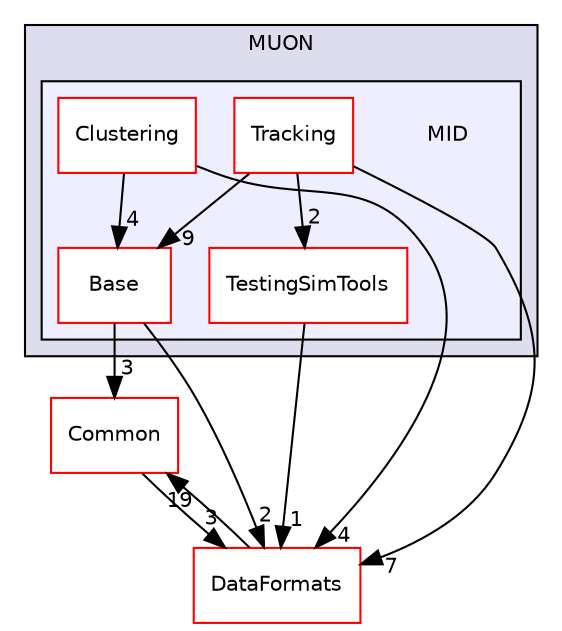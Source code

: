 digraph "/home/travis/build/AliceO2Group/AliceO2/Detectors/MUON/MID" {
  bgcolor=transparent;
  compound=true
  node [ fontsize="10", fontname="Helvetica"];
  edge [ labelfontsize="10", labelfontname="Helvetica"];
  subgraph clusterdir_1cc233fd3b1202b9dad36810b41b97af {
    graph [ bgcolor="#ddddee", pencolor="black", label="MUON" fontname="Helvetica", fontsize="10", URL="dir_1cc233fd3b1202b9dad36810b41b97af.html"]
  subgraph clusterdir_9e24c537087392bd208449d0b48c466c {
    graph [ bgcolor="#eeeeff", pencolor="black", label="" URL="dir_9e24c537087392bd208449d0b48c466c.html"];
    dir_9e24c537087392bd208449d0b48c466c [shape=plaintext label="MID"];
    dir_b5547b1068d53f0f904ee5a2a84992af [shape=box label="Base" color="red" fillcolor="white" style="filled" URL="dir_b5547b1068d53f0f904ee5a2a84992af.html"];
    dir_754f2fe7806627988f6bd801b7f2fe5b [shape=box label="Clustering" color="red" fillcolor="white" style="filled" URL="dir_754f2fe7806627988f6bd801b7f2fe5b.html"];
    dir_3ffb816f6d71c6665c34f0fe3ab9978a [shape=box label="TestingSimTools" color="red" fillcolor="white" style="filled" URL="dir_3ffb816f6d71c6665c34f0fe3ab9978a.html"];
    dir_c6781640d5720511e35c6e7f87460ee7 [shape=box label="Tracking" color="red" fillcolor="white" style="filled" URL="dir_c6781640d5720511e35c6e7f87460ee7.html"];
  }
  }
  dir_4ab6b4cc6a7edbff49100e9123df213f [shape=box label="Common" color="red" URL="dir_4ab6b4cc6a7edbff49100e9123df213f.html"];
  dir_2171f7ec022c5423887b07c69b2f5b48 [shape=box label="DataFormats" color="red" URL="dir_2171f7ec022c5423887b07c69b2f5b48.html"];
  dir_4ab6b4cc6a7edbff49100e9123df213f->dir_2171f7ec022c5423887b07c69b2f5b48 [headlabel="3", labeldistance=1.5 headhref="dir_000016_000056.html"];
  dir_754f2fe7806627988f6bd801b7f2fe5b->dir_b5547b1068d53f0f904ee5a2a84992af [headlabel="4", labeldistance=1.5 headhref="dir_000318_000124.html"];
  dir_754f2fe7806627988f6bd801b7f2fe5b->dir_2171f7ec022c5423887b07c69b2f5b48 [headlabel="4", labeldistance=1.5 headhref="dir_000318_000056.html"];
  dir_c6781640d5720511e35c6e7f87460ee7->dir_3ffb816f6d71c6665c34f0fe3ab9978a [headlabel="2", labeldistance=1.5 headhref="dir_000284_000323.html"];
  dir_c6781640d5720511e35c6e7f87460ee7->dir_b5547b1068d53f0f904ee5a2a84992af [headlabel="9", labeldistance=1.5 headhref="dir_000284_000124.html"];
  dir_c6781640d5720511e35c6e7f87460ee7->dir_2171f7ec022c5423887b07c69b2f5b48 [headlabel="7", labeldistance=1.5 headhref="dir_000284_000056.html"];
  dir_3ffb816f6d71c6665c34f0fe3ab9978a->dir_2171f7ec022c5423887b07c69b2f5b48 [headlabel="1", labeldistance=1.5 headhref="dir_000323_000056.html"];
  dir_b5547b1068d53f0f904ee5a2a84992af->dir_4ab6b4cc6a7edbff49100e9123df213f [headlabel="3", labeldistance=1.5 headhref="dir_000124_000016.html"];
  dir_b5547b1068d53f0f904ee5a2a84992af->dir_2171f7ec022c5423887b07c69b2f5b48 [headlabel="2", labeldistance=1.5 headhref="dir_000124_000056.html"];
  dir_2171f7ec022c5423887b07c69b2f5b48->dir_4ab6b4cc6a7edbff49100e9123df213f [headlabel="19", labeldistance=1.5 headhref="dir_000056_000016.html"];
}
